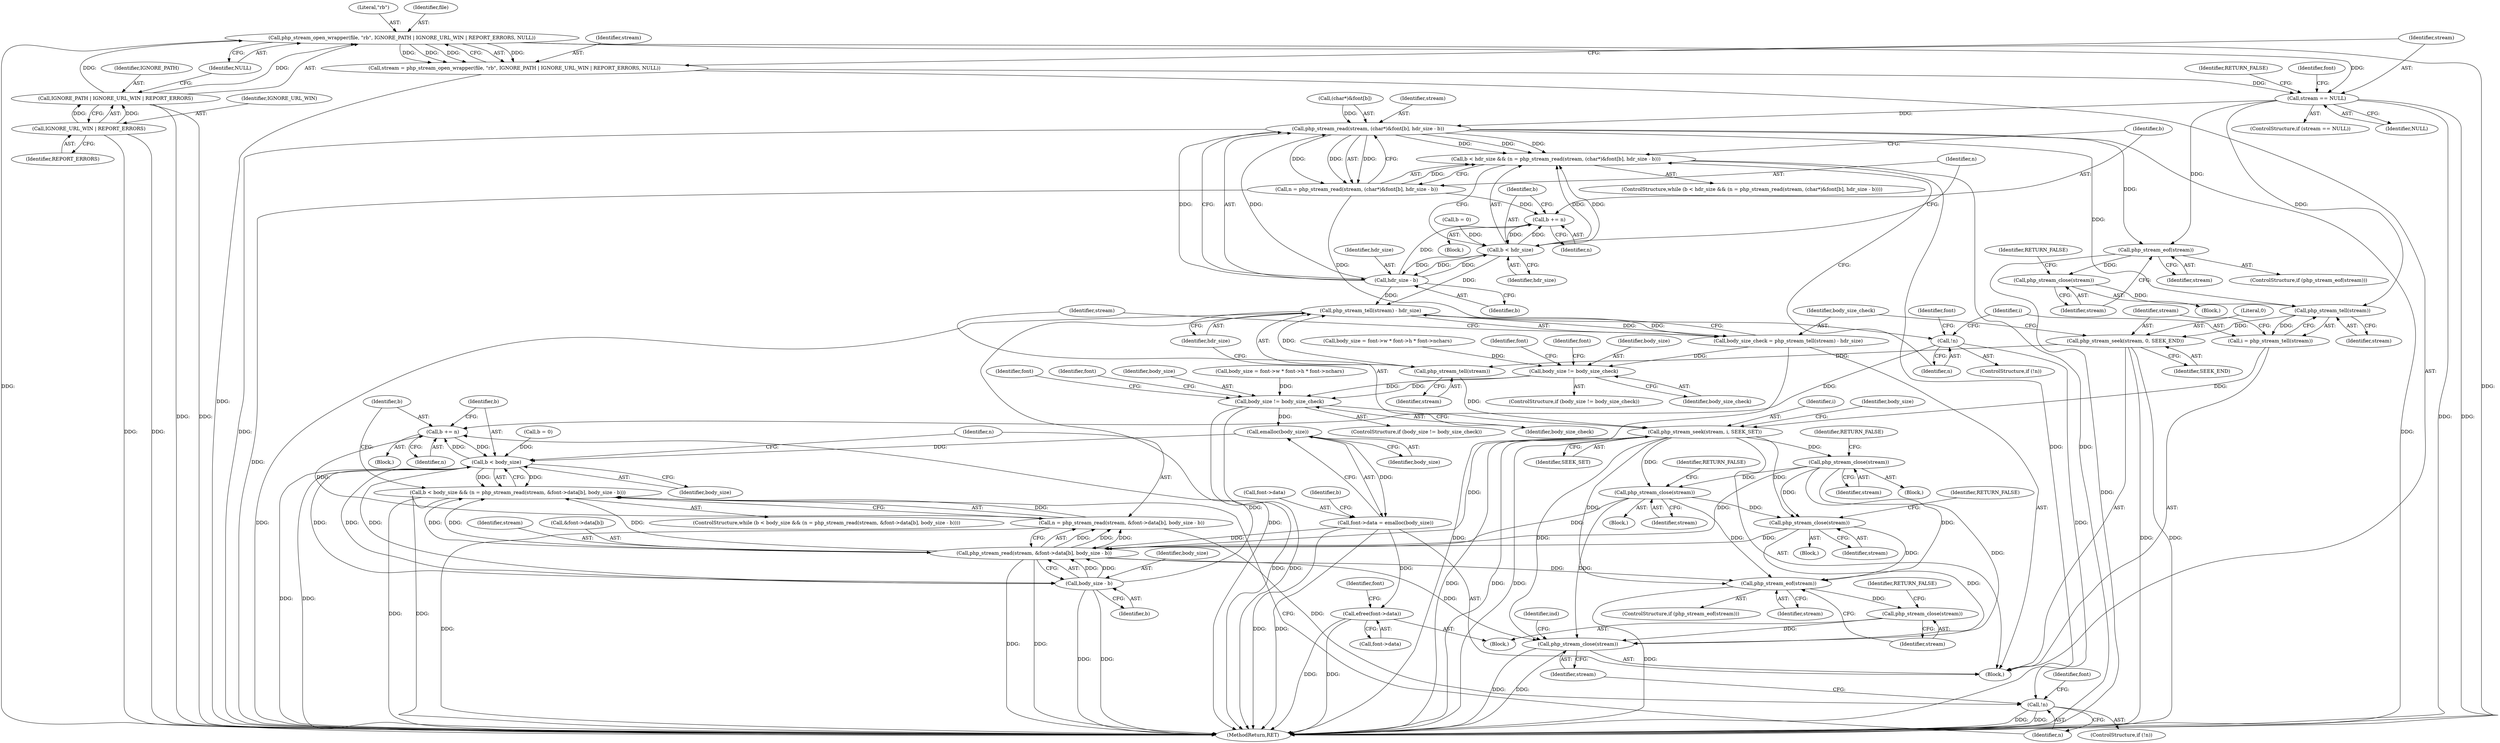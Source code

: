 digraph "0_php_4435b9142ff9813845d5c97ab29a5d637bedb257_1@API" {
"1000130" [label="(Call,php_stream_open_wrapper(file, \"rb\", IGNORE_PATH | IGNORE_URL_WIN | REPORT_ERRORS, NULL))"];
"1000133" [label="(Call,IGNORE_PATH | IGNORE_URL_WIN | REPORT_ERRORS)"];
"1000135" [label="(Call,IGNORE_URL_WIN | REPORT_ERRORS)"];
"1000128" [label="(Call,stream = php_stream_open_wrapper(file, \"rb\", IGNORE_PATH | IGNORE_URL_WIN | REPORT_ERRORS, NULL))"];
"1000140" [label="(Call,stream == NULL)"];
"1000162" [label="(Call,php_stream_read(stream, (char*)&font[b], hdr_size - b))"];
"1000156" [label="(Call,b < hdr_size && (n = php_stream_read(stream, (char*)&font[b], hdr_size - b)))"];
"1000160" [label="(Call,n = php_stream_read(stream, (char*)&font[b], hdr_size - b))"];
"1000174" [label="(Call,b += n)"];
"1000157" [label="(Call,b < hdr_size)"];
"1000170" [label="(Call,hdr_size - b)"];
"1000202" [label="(Call,php_stream_tell(stream) - hdr_size)"];
"1000200" [label="(Call,body_size_check = php_stream_tell(stream) - hdr_size)"];
"1000224" [label="(Call,body_size != body_size_check)"];
"1000298" [label="(Call,body_size != body_size_check)"];
"1000311" [label="(Call,emalloc(body_size))"];
"1000307" [label="(Call,font->data = emalloc(body_size))"];
"1000323" [label="(Call,php_stream_read(stream, &font->data[b], body_size - b))"];
"1000317" [label="(Call,b < body_size && (n = php_stream_read(stream, &font->data[b], body_size - b)))"];
"1000321" [label="(Call,n = php_stream_read(stream, &font->data[b], body_size - b))"];
"1000335" [label="(Call,b += n)"];
"1000318" [label="(Call,b < body_size)"];
"1000331" [label="(Call,body_size - b)"];
"1000339" [label="(Call,!n)"];
"1000349" [label="(Call,php_stream_eof(stream))"];
"1000354" [label="(Call,php_stream_close(stream))"];
"1000357" [label="(Call,php_stream_close(stream))"];
"1000342" [label="(Call,efree(font->data))"];
"1000178" [label="(Call,!n)"];
"1000184" [label="(Call,php_stream_eof(stream))"];
"1000189" [label="(Call,php_stream_close(stream))"];
"1000194" [label="(Call,php_stream_tell(stream))"];
"1000192" [label="(Call,i = php_stream_tell(stream))"];
"1000206" [label="(Call,php_stream_seek(stream, i, SEEK_SET))"];
"1000276" [label="(Call,php_stream_close(stream))"];
"1000294" [label="(Call,php_stream_close(stream))"];
"1000304" [label="(Call,php_stream_close(stream))"];
"1000196" [label="(Call,php_stream_seek(stream, 0, SEEK_END))"];
"1000203" [label="(Call,php_stream_tell(stream))"];
"1000135" [label="(Call,IGNORE_URL_WIN | REPORT_ERRORS)"];
"1000357" [label="(Call,php_stream_close(stream))"];
"1000163" [label="(Identifier,stream)"];
"1000156" [label="(Call,b < hdr_size && (n = php_stream_read(stream, (char*)&font[b], hdr_size - b)))"];
"1000191" [label="(Identifier,RETURN_FALSE)"];
"1000161" [label="(Identifier,n)"];
"1000320" [label="(Identifier,body_size)"];
"1000303" [label="(Identifier,font)"];
"1000176" [label="(Identifier,n)"];
"1000360" [label="(Identifier,ind)"];
"1000199" [label="(Identifier,SEEK_END)"];
"1000179" [label="(Identifier,n)"];
"1000297" [label="(ControlStructure,if (body_size != body_size_check))"];
"1000192" [label="(Call,i = php_stream_tell(stream))"];
"1000291" [label="(Block,)"];
"1000134" [label="(Identifier,IGNORE_PATH)"];
"1000304" [label="(Call,php_stream_close(stream))"];
"1000196" [label="(Call,php_stream_seek(stream, 0, SEEK_END))"];
"1000230" [label="(Identifier,font)"];
"1000312" [label="(Identifier,body_size)"];
"1000278" [label="(Identifier,RETURN_FALSE)"];
"1000172" [label="(Identifier,b)"];
"1000349" [label="(Call,php_stream_eof(stream))"];
"1000344" [label="(Identifier,font)"];
"1000183" [label="(ControlStructure,if (php_stream_eof(stream)))"];
"1000356" [label="(Identifier,RETURN_FALSE)"];
"1000306" [label="(Identifier,RETURN_FALSE)"];
"1000361" [label="(MethodReturn,RET)"];
"1000185" [label="(Identifier,stream)"];
"1000300" [label="(Identifier,body_size_check)"];
"1000104" [label="(Block,)"];
"1000340" [label="(Identifier,n)"];
"1000142" [label="(Identifier,NULL)"];
"1000294" [label="(Call,php_stream_close(stream))"];
"1000132" [label="(Literal,\"rb\")"];
"1000177" [label="(ControlStructure,if (!n))"];
"1000277" [label="(Identifier,stream)"];
"1000203" [label="(Call,php_stream_tell(stream))"];
"1000211" [label="(Identifier,body_size)"];
"1000170" [label="(Call,hdr_size - b)"];
"1000339" [label="(Call,!n)"];
"1000140" [label="(Call,stream == NULL)"];
"1000309" [label="(Identifier,font)"];
"1000299" [label="(Identifier,body_size)"];
"1000205" [label="(Identifier,hdr_size)"];
"1000131" [label="(Identifier,file)"];
"1000318" [label="(Call,b < body_size)"];
"1000174" [label="(Call,b += n)"];
"1000323" [label="(Call,php_stream_read(stream, &font->data[b], body_size - b))"];
"1000350" [label="(Identifier,stream)"];
"1000164" [label="(Call,(char*)&font[b])"];
"1000184" [label="(Call,php_stream_eof(stream))"];
"1000307" [label="(Call,font->data = emalloc(body_size))"];
"1000190" [label="(Identifier,stream)"];
"1000182" [label="(Identifier,font)"];
"1000141" [label="(Identifier,stream)"];
"1000343" [label="(Call,font->data)"];
"1000313" [label="(Call,b = 0)"];
"1000139" [label="(ControlStructure,if (stream == NULL))"];
"1000207" [label="(Identifier,stream)"];
"1000332" [label="(Identifier,body_size)"];
"1000298" [label="(Call,body_size != body_size_check)"];
"1000333" [label="(Identifier,b)"];
"1000342" [label="(Call,efree(font->data))"];
"1000160" [label="(Call,n = php_stream_read(stream, (char*)&font[b], hdr_size - b))"];
"1000268" [label="(Identifier,font)"];
"1000354" [label="(Call,php_stream_close(stream))"];
"1000324" [label="(Identifier,stream)"];
"1000157" [label="(Call,b < hdr_size)"];
"1000224" [label="(Call,body_size != body_size_check)"];
"1000138" [label="(Identifier,NULL)"];
"1000129" [label="(Identifier,stream)"];
"1000128" [label="(Call,stream = php_stream_open_wrapper(file, \"rb\", IGNORE_PATH | IGNORE_URL_WIN | REPORT_ERRORS, NULL))"];
"1000295" [label="(Identifier,stream)"];
"1000158" [label="(Identifier,b)"];
"1000225" [label="(Identifier,body_size)"];
"1000311" [label="(Call,emalloc(body_size))"];
"1000201" [label="(Identifier,body_size_check)"];
"1000317" [label="(Call,b < body_size && (n = php_stream_read(stream, &font->data[b], body_size - b)))"];
"1000130" [label="(Call,php_stream_open_wrapper(file, \"rb\", IGNORE_PATH | IGNORE_URL_WIN | REPORT_ERRORS, NULL))"];
"1000189" [label="(Call,php_stream_close(stream))"];
"1000136" [label="(Identifier,IGNORE_URL_WIN)"];
"1000209" [label="(Identifier,SEEK_SET)"];
"1000296" [label="(Identifier,RETURN_FALSE)"];
"1000358" [label="(Identifier,stream)"];
"1000200" [label="(Call,body_size_check = php_stream_tell(stream) - hdr_size)"];
"1000314" [label="(Identifier,b)"];
"1000338" [label="(ControlStructure,if (!n))"];
"1000348" [label="(ControlStructure,if (php_stream_eof(stream)))"];
"1000322" [label="(Identifier,n)"];
"1000159" [label="(Identifier,hdr_size)"];
"1000206" [label="(Call,php_stream_seek(stream, i, SEEK_SET))"];
"1000195" [label="(Identifier,stream)"];
"1000325" [label="(Call,&font->data[b])"];
"1000180" [label="(Block,)"];
"1000223" [label="(ControlStructure,if (body_size != body_size_check))"];
"1000144" [label="(Identifier,RETURN_FALSE)"];
"1000137" [label="(Identifier,REPORT_ERRORS)"];
"1000202" [label="(Call,php_stream_tell(stream) - hdr_size)"];
"1000198" [label="(Literal,0)"];
"1000197" [label="(Identifier,stream)"];
"1000273" [label="(Block,)"];
"1000146" [label="(Identifier,font)"];
"1000331" [label="(Call,body_size - b)"];
"1000175" [label="(Identifier,b)"];
"1000162" [label="(Call,php_stream_read(stream, (char*)&font[b], hdr_size - b))"];
"1000155" [label="(ControlStructure,while (b < hdr_size && (n = php_stream_read(stream, (char*)&font[b], hdr_size - b))))"];
"1000194" [label="(Call,php_stream_tell(stream))"];
"1000204" [label="(Identifier,stream)"];
"1000334" [label="(Block,)"];
"1000210" [label="(Call,body_size = font->w * font->h * font->nchars)"];
"1000133" [label="(Call,IGNORE_PATH | IGNORE_URL_WIN | REPORT_ERRORS)"];
"1000305" [label="(Identifier,stream)"];
"1000178" [label="(Call,!n)"];
"1000341" [label="(Block,)"];
"1000173" [label="(Block,)"];
"1000301" [label="(Block,)"];
"1000208" [label="(Identifier,i)"];
"1000308" [label="(Call,font->data)"];
"1000335" [label="(Call,b += n)"];
"1000337" [label="(Identifier,n)"];
"1000355" [label="(Identifier,stream)"];
"1000347" [label="(Identifier,font)"];
"1000193" [label="(Identifier,i)"];
"1000316" [label="(ControlStructure,while (b < body_size && (n = php_stream_read(stream, &font->data[b], body_size - b))))"];
"1000321" [label="(Call,n = php_stream_read(stream, &font->data[b], body_size - b))"];
"1000152" [label="(Call,b = 0)"];
"1000252" [label="(Call,body_size = font->w * font->h * font->nchars)"];
"1000319" [label="(Identifier,b)"];
"1000336" [label="(Identifier,b)"];
"1000276" [label="(Call,php_stream_close(stream))"];
"1000226" [label="(Identifier,body_size_check)"];
"1000171" [label="(Identifier,hdr_size)"];
"1000130" -> "1000128"  [label="AST: "];
"1000130" -> "1000138"  [label="CFG: "];
"1000131" -> "1000130"  [label="AST: "];
"1000132" -> "1000130"  [label="AST: "];
"1000133" -> "1000130"  [label="AST: "];
"1000138" -> "1000130"  [label="AST: "];
"1000128" -> "1000130"  [label="CFG: "];
"1000130" -> "1000361"  [label="DDG: "];
"1000130" -> "1000361"  [label="DDG: "];
"1000130" -> "1000128"  [label="DDG: "];
"1000130" -> "1000128"  [label="DDG: "];
"1000130" -> "1000128"  [label="DDG: "];
"1000130" -> "1000128"  [label="DDG: "];
"1000133" -> "1000130"  [label="DDG: "];
"1000133" -> "1000130"  [label="DDG: "];
"1000130" -> "1000140"  [label="DDG: "];
"1000133" -> "1000135"  [label="CFG: "];
"1000134" -> "1000133"  [label="AST: "];
"1000135" -> "1000133"  [label="AST: "];
"1000138" -> "1000133"  [label="CFG: "];
"1000133" -> "1000361"  [label="DDG: "];
"1000133" -> "1000361"  [label="DDG: "];
"1000135" -> "1000133"  [label="DDG: "];
"1000135" -> "1000133"  [label="DDG: "];
"1000135" -> "1000137"  [label="CFG: "];
"1000136" -> "1000135"  [label="AST: "];
"1000137" -> "1000135"  [label="AST: "];
"1000135" -> "1000361"  [label="DDG: "];
"1000135" -> "1000361"  [label="DDG: "];
"1000128" -> "1000104"  [label="AST: "];
"1000129" -> "1000128"  [label="AST: "];
"1000141" -> "1000128"  [label="CFG: "];
"1000128" -> "1000361"  [label="DDG: "];
"1000128" -> "1000140"  [label="DDG: "];
"1000140" -> "1000139"  [label="AST: "];
"1000140" -> "1000142"  [label="CFG: "];
"1000141" -> "1000140"  [label="AST: "];
"1000142" -> "1000140"  [label="AST: "];
"1000144" -> "1000140"  [label="CFG: "];
"1000146" -> "1000140"  [label="CFG: "];
"1000140" -> "1000361"  [label="DDG: "];
"1000140" -> "1000361"  [label="DDG: "];
"1000140" -> "1000162"  [label="DDG: "];
"1000140" -> "1000184"  [label="DDG: "];
"1000140" -> "1000194"  [label="DDG: "];
"1000162" -> "1000160"  [label="AST: "];
"1000162" -> "1000170"  [label="CFG: "];
"1000163" -> "1000162"  [label="AST: "];
"1000164" -> "1000162"  [label="AST: "];
"1000170" -> "1000162"  [label="AST: "];
"1000160" -> "1000162"  [label="CFG: "];
"1000162" -> "1000361"  [label="DDG: "];
"1000162" -> "1000361"  [label="DDG: "];
"1000162" -> "1000156"  [label="DDG: "];
"1000162" -> "1000156"  [label="DDG: "];
"1000162" -> "1000156"  [label="DDG: "];
"1000162" -> "1000160"  [label="DDG: "];
"1000162" -> "1000160"  [label="DDG: "];
"1000162" -> "1000160"  [label="DDG: "];
"1000164" -> "1000162"  [label="DDG: "];
"1000170" -> "1000162"  [label="DDG: "];
"1000170" -> "1000162"  [label="DDG: "];
"1000162" -> "1000184"  [label="DDG: "];
"1000162" -> "1000194"  [label="DDG: "];
"1000156" -> "1000155"  [label="AST: "];
"1000156" -> "1000157"  [label="CFG: "];
"1000156" -> "1000160"  [label="CFG: "];
"1000157" -> "1000156"  [label="AST: "];
"1000160" -> "1000156"  [label="AST: "];
"1000175" -> "1000156"  [label="CFG: "];
"1000179" -> "1000156"  [label="CFG: "];
"1000156" -> "1000361"  [label="DDG: "];
"1000156" -> "1000361"  [label="DDG: "];
"1000157" -> "1000156"  [label="DDG: "];
"1000157" -> "1000156"  [label="DDG: "];
"1000160" -> "1000156"  [label="DDG: "];
"1000161" -> "1000160"  [label="AST: "];
"1000160" -> "1000361"  [label="DDG: "];
"1000160" -> "1000174"  [label="DDG: "];
"1000160" -> "1000178"  [label="DDG: "];
"1000174" -> "1000173"  [label="AST: "];
"1000174" -> "1000176"  [label="CFG: "];
"1000175" -> "1000174"  [label="AST: "];
"1000176" -> "1000174"  [label="AST: "];
"1000158" -> "1000174"  [label="CFG: "];
"1000174" -> "1000157"  [label="DDG: "];
"1000170" -> "1000174"  [label="DDG: "];
"1000157" -> "1000174"  [label="DDG: "];
"1000157" -> "1000159"  [label="CFG: "];
"1000158" -> "1000157"  [label="AST: "];
"1000159" -> "1000157"  [label="AST: "];
"1000161" -> "1000157"  [label="CFG: "];
"1000152" -> "1000157"  [label="DDG: "];
"1000170" -> "1000157"  [label="DDG: "];
"1000157" -> "1000170"  [label="DDG: "];
"1000157" -> "1000170"  [label="DDG: "];
"1000157" -> "1000202"  [label="DDG: "];
"1000170" -> "1000172"  [label="CFG: "];
"1000171" -> "1000170"  [label="AST: "];
"1000172" -> "1000170"  [label="AST: "];
"1000170" -> "1000202"  [label="DDG: "];
"1000202" -> "1000200"  [label="AST: "];
"1000202" -> "1000205"  [label="CFG: "];
"1000203" -> "1000202"  [label="AST: "];
"1000205" -> "1000202"  [label="AST: "];
"1000200" -> "1000202"  [label="CFG: "];
"1000202" -> "1000361"  [label="DDG: "];
"1000202" -> "1000361"  [label="DDG: "];
"1000202" -> "1000200"  [label="DDG: "];
"1000202" -> "1000200"  [label="DDG: "];
"1000203" -> "1000202"  [label="DDG: "];
"1000200" -> "1000104"  [label="AST: "];
"1000201" -> "1000200"  [label="AST: "];
"1000207" -> "1000200"  [label="CFG: "];
"1000200" -> "1000361"  [label="DDG: "];
"1000200" -> "1000224"  [label="DDG: "];
"1000224" -> "1000223"  [label="AST: "];
"1000224" -> "1000226"  [label="CFG: "];
"1000225" -> "1000224"  [label="AST: "];
"1000226" -> "1000224"  [label="AST: "];
"1000230" -> "1000224"  [label="CFG: "];
"1000268" -> "1000224"  [label="CFG: "];
"1000210" -> "1000224"  [label="DDG: "];
"1000224" -> "1000298"  [label="DDG: "];
"1000224" -> "1000298"  [label="DDG: "];
"1000298" -> "1000297"  [label="AST: "];
"1000298" -> "1000300"  [label="CFG: "];
"1000299" -> "1000298"  [label="AST: "];
"1000300" -> "1000298"  [label="AST: "];
"1000303" -> "1000298"  [label="CFG: "];
"1000309" -> "1000298"  [label="CFG: "];
"1000298" -> "1000361"  [label="DDG: "];
"1000298" -> "1000361"  [label="DDG: "];
"1000252" -> "1000298"  [label="DDG: "];
"1000298" -> "1000311"  [label="DDG: "];
"1000311" -> "1000307"  [label="AST: "];
"1000311" -> "1000312"  [label="CFG: "];
"1000312" -> "1000311"  [label="AST: "];
"1000307" -> "1000311"  [label="CFG: "];
"1000311" -> "1000307"  [label="DDG: "];
"1000311" -> "1000318"  [label="DDG: "];
"1000307" -> "1000104"  [label="AST: "];
"1000308" -> "1000307"  [label="AST: "];
"1000314" -> "1000307"  [label="CFG: "];
"1000307" -> "1000361"  [label="DDG: "];
"1000307" -> "1000361"  [label="DDG: "];
"1000307" -> "1000323"  [label="DDG: "];
"1000307" -> "1000342"  [label="DDG: "];
"1000323" -> "1000321"  [label="AST: "];
"1000323" -> "1000331"  [label="CFG: "];
"1000324" -> "1000323"  [label="AST: "];
"1000325" -> "1000323"  [label="AST: "];
"1000331" -> "1000323"  [label="AST: "];
"1000321" -> "1000323"  [label="CFG: "];
"1000323" -> "1000361"  [label="DDG: "];
"1000323" -> "1000361"  [label="DDG: "];
"1000323" -> "1000317"  [label="DDG: "];
"1000323" -> "1000317"  [label="DDG: "];
"1000323" -> "1000317"  [label="DDG: "];
"1000323" -> "1000321"  [label="DDG: "];
"1000323" -> "1000321"  [label="DDG: "];
"1000323" -> "1000321"  [label="DDG: "];
"1000304" -> "1000323"  [label="DDG: "];
"1000206" -> "1000323"  [label="DDG: "];
"1000276" -> "1000323"  [label="DDG: "];
"1000294" -> "1000323"  [label="DDG: "];
"1000331" -> "1000323"  [label="DDG: "];
"1000331" -> "1000323"  [label="DDG: "];
"1000323" -> "1000349"  [label="DDG: "];
"1000323" -> "1000357"  [label="DDG: "];
"1000317" -> "1000316"  [label="AST: "];
"1000317" -> "1000318"  [label="CFG: "];
"1000317" -> "1000321"  [label="CFG: "];
"1000318" -> "1000317"  [label="AST: "];
"1000321" -> "1000317"  [label="AST: "];
"1000336" -> "1000317"  [label="CFG: "];
"1000340" -> "1000317"  [label="CFG: "];
"1000317" -> "1000361"  [label="DDG: "];
"1000317" -> "1000361"  [label="DDG: "];
"1000318" -> "1000317"  [label="DDG: "];
"1000318" -> "1000317"  [label="DDG: "];
"1000321" -> "1000317"  [label="DDG: "];
"1000322" -> "1000321"  [label="AST: "];
"1000321" -> "1000361"  [label="DDG: "];
"1000321" -> "1000335"  [label="DDG: "];
"1000321" -> "1000339"  [label="DDG: "];
"1000335" -> "1000334"  [label="AST: "];
"1000335" -> "1000337"  [label="CFG: "];
"1000336" -> "1000335"  [label="AST: "];
"1000337" -> "1000335"  [label="AST: "];
"1000319" -> "1000335"  [label="CFG: "];
"1000335" -> "1000318"  [label="DDG: "];
"1000178" -> "1000335"  [label="DDG: "];
"1000331" -> "1000335"  [label="DDG: "];
"1000318" -> "1000335"  [label="DDG: "];
"1000318" -> "1000320"  [label="CFG: "];
"1000319" -> "1000318"  [label="AST: "];
"1000320" -> "1000318"  [label="AST: "];
"1000322" -> "1000318"  [label="CFG: "];
"1000318" -> "1000361"  [label="DDG: "];
"1000318" -> "1000361"  [label="DDG: "];
"1000313" -> "1000318"  [label="DDG: "];
"1000331" -> "1000318"  [label="DDG: "];
"1000318" -> "1000331"  [label="DDG: "];
"1000318" -> "1000331"  [label="DDG: "];
"1000331" -> "1000333"  [label="CFG: "];
"1000332" -> "1000331"  [label="AST: "];
"1000333" -> "1000331"  [label="AST: "];
"1000331" -> "1000361"  [label="DDG: "];
"1000331" -> "1000361"  [label="DDG: "];
"1000339" -> "1000338"  [label="AST: "];
"1000339" -> "1000340"  [label="CFG: "];
"1000340" -> "1000339"  [label="AST: "];
"1000344" -> "1000339"  [label="CFG: "];
"1000358" -> "1000339"  [label="CFG: "];
"1000339" -> "1000361"  [label="DDG: "];
"1000339" -> "1000361"  [label="DDG: "];
"1000178" -> "1000339"  [label="DDG: "];
"1000349" -> "1000348"  [label="AST: "];
"1000349" -> "1000350"  [label="CFG: "];
"1000350" -> "1000349"  [label="AST: "];
"1000355" -> "1000349"  [label="CFG: "];
"1000349" -> "1000361"  [label="DDG: "];
"1000304" -> "1000349"  [label="DDG: "];
"1000206" -> "1000349"  [label="DDG: "];
"1000276" -> "1000349"  [label="DDG: "];
"1000294" -> "1000349"  [label="DDG: "];
"1000349" -> "1000354"  [label="DDG: "];
"1000354" -> "1000341"  [label="AST: "];
"1000354" -> "1000355"  [label="CFG: "];
"1000355" -> "1000354"  [label="AST: "];
"1000356" -> "1000354"  [label="CFG: "];
"1000354" -> "1000357"  [label="DDG: "];
"1000357" -> "1000104"  [label="AST: "];
"1000357" -> "1000358"  [label="CFG: "];
"1000358" -> "1000357"  [label="AST: "];
"1000360" -> "1000357"  [label="CFG: "];
"1000357" -> "1000361"  [label="DDG: "];
"1000357" -> "1000361"  [label="DDG: "];
"1000304" -> "1000357"  [label="DDG: "];
"1000206" -> "1000357"  [label="DDG: "];
"1000276" -> "1000357"  [label="DDG: "];
"1000294" -> "1000357"  [label="DDG: "];
"1000342" -> "1000341"  [label="AST: "];
"1000342" -> "1000343"  [label="CFG: "];
"1000343" -> "1000342"  [label="AST: "];
"1000347" -> "1000342"  [label="CFG: "];
"1000342" -> "1000361"  [label="DDG: "];
"1000342" -> "1000361"  [label="DDG: "];
"1000178" -> "1000177"  [label="AST: "];
"1000178" -> "1000179"  [label="CFG: "];
"1000179" -> "1000178"  [label="AST: "];
"1000182" -> "1000178"  [label="CFG: "];
"1000193" -> "1000178"  [label="CFG: "];
"1000184" -> "1000183"  [label="AST: "];
"1000184" -> "1000185"  [label="CFG: "];
"1000185" -> "1000184"  [label="AST: "];
"1000190" -> "1000184"  [label="CFG: "];
"1000184" -> "1000361"  [label="DDG: "];
"1000184" -> "1000189"  [label="DDG: "];
"1000189" -> "1000180"  [label="AST: "];
"1000189" -> "1000190"  [label="CFG: "];
"1000190" -> "1000189"  [label="AST: "];
"1000191" -> "1000189"  [label="CFG: "];
"1000189" -> "1000194"  [label="DDG: "];
"1000194" -> "1000192"  [label="AST: "];
"1000194" -> "1000195"  [label="CFG: "];
"1000195" -> "1000194"  [label="AST: "];
"1000192" -> "1000194"  [label="CFG: "];
"1000194" -> "1000192"  [label="DDG: "];
"1000194" -> "1000196"  [label="DDG: "];
"1000192" -> "1000104"  [label="AST: "];
"1000193" -> "1000192"  [label="AST: "];
"1000197" -> "1000192"  [label="CFG: "];
"1000192" -> "1000206"  [label="DDG: "];
"1000206" -> "1000104"  [label="AST: "];
"1000206" -> "1000209"  [label="CFG: "];
"1000207" -> "1000206"  [label="AST: "];
"1000208" -> "1000206"  [label="AST: "];
"1000209" -> "1000206"  [label="AST: "];
"1000211" -> "1000206"  [label="CFG: "];
"1000206" -> "1000361"  [label="DDG: "];
"1000206" -> "1000361"  [label="DDG: "];
"1000206" -> "1000361"  [label="DDG: "];
"1000203" -> "1000206"  [label="DDG: "];
"1000206" -> "1000276"  [label="DDG: "];
"1000206" -> "1000294"  [label="DDG: "];
"1000206" -> "1000304"  [label="DDG: "];
"1000276" -> "1000273"  [label="AST: "];
"1000276" -> "1000277"  [label="CFG: "];
"1000277" -> "1000276"  [label="AST: "];
"1000278" -> "1000276"  [label="CFG: "];
"1000276" -> "1000294"  [label="DDG: "];
"1000276" -> "1000304"  [label="DDG: "];
"1000294" -> "1000291"  [label="AST: "];
"1000294" -> "1000295"  [label="CFG: "];
"1000295" -> "1000294"  [label="AST: "];
"1000296" -> "1000294"  [label="CFG: "];
"1000294" -> "1000304"  [label="DDG: "];
"1000304" -> "1000301"  [label="AST: "];
"1000304" -> "1000305"  [label="CFG: "];
"1000305" -> "1000304"  [label="AST: "];
"1000306" -> "1000304"  [label="CFG: "];
"1000196" -> "1000104"  [label="AST: "];
"1000196" -> "1000199"  [label="CFG: "];
"1000197" -> "1000196"  [label="AST: "];
"1000198" -> "1000196"  [label="AST: "];
"1000199" -> "1000196"  [label="AST: "];
"1000201" -> "1000196"  [label="CFG: "];
"1000196" -> "1000361"  [label="DDG: "];
"1000196" -> "1000361"  [label="DDG: "];
"1000196" -> "1000203"  [label="DDG: "];
"1000203" -> "1000204"  [label="CFG: "];
"1000204" -> "1000203"  [label="AST: "];
"1000205" -> "1000203"  [label="CFG: "];
}
